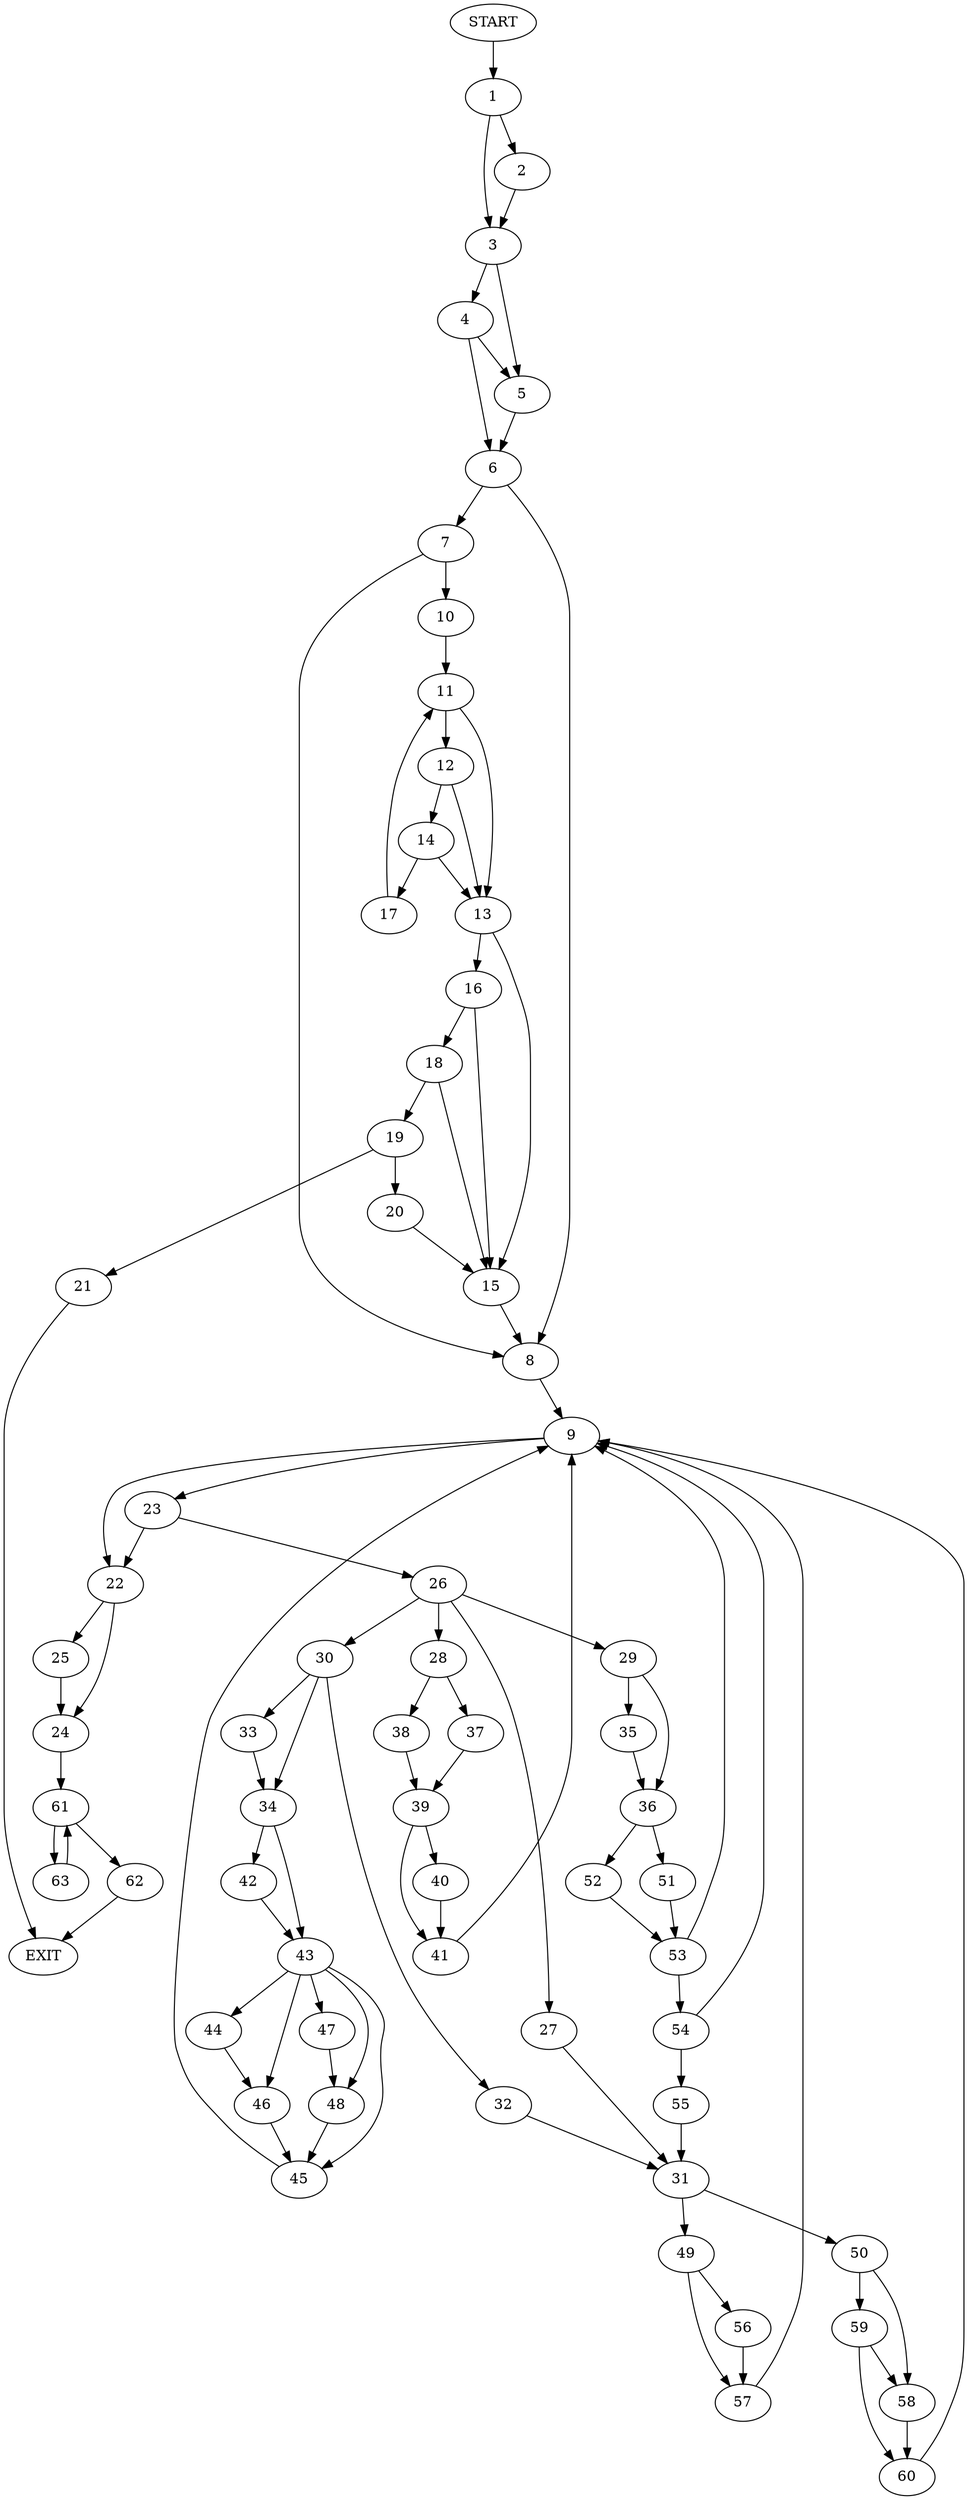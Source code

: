 digraph {
0 [label="START"]
64 [label="EXIT"]
0 -> 1
1 -> 2
1 -> 3
3 -> 4
3 -> 5
2 -> 3
4 -> 6
4 -> 5
5 -> 6
6 -> 7
6 -> 8
8 -> 9
7 -> 10
7 -> 8
10 -> 11
11 -> 12
11 -> 13
12 -> 14
12 -> 13
13 -> 15
13 -> 16
14 -> 17
14 -> 13
17 -> 11
16 -> 15
16 -> 18
15 -> 8
18 -> 15
18 -> 19
19 -> 20
19 -> 21
20 -> 15
21 -> 64
9 -> 22
9 -> 23
22 -> 24
22 -> 25
23 -> 26
23 -> 22
26 -> 27
26 -> 28
26 -> 29
26 -> 30
27 -> 31
30 -> 32
30 -> 33
30 -> 34
29 -> 35
29 -> 36
28 -> 37
28 -> 38
37 -> 39
38 -> 39
39 -> 40
39 -> 41
40 -> 41
41 -> 9
33 -> 34
34 -> 42
34 -> 43
32 -> 31
42 -> 43
43 -> 44
43 -> 45
43 -> 46
43 -> 47
43 -> 48
44 -> 46
48 -> 45
45 -> 9
47 -> 48
46 -> 45
31 -> 49
31 -> 50
35 -> 36
36 -> 51
36 -> 52
52 -> 53
51 -> 53
53 -> 54
53 -> 9
54 -> 55
54 -> 9
55 -> 31
49 -> 56
49 -> 57
50 -> 58
50 -> 59
57 -> 9
56 -> 57
59 -> 60
59 -> 58
58 -> 60
60 -> 9
25 -> 24
24 -> 61
61 -> 62
61 -> 63
62 -> 64
63 -> 61
}
